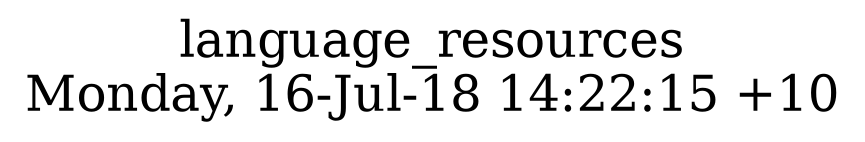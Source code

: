 digraph G {
fontsize="24";
label="language_resources\nMonday, 16-Jul-18 14:22:15 +10";
nojustify=true;
ordering=out;
rankdir=LR;
size="30";
}
